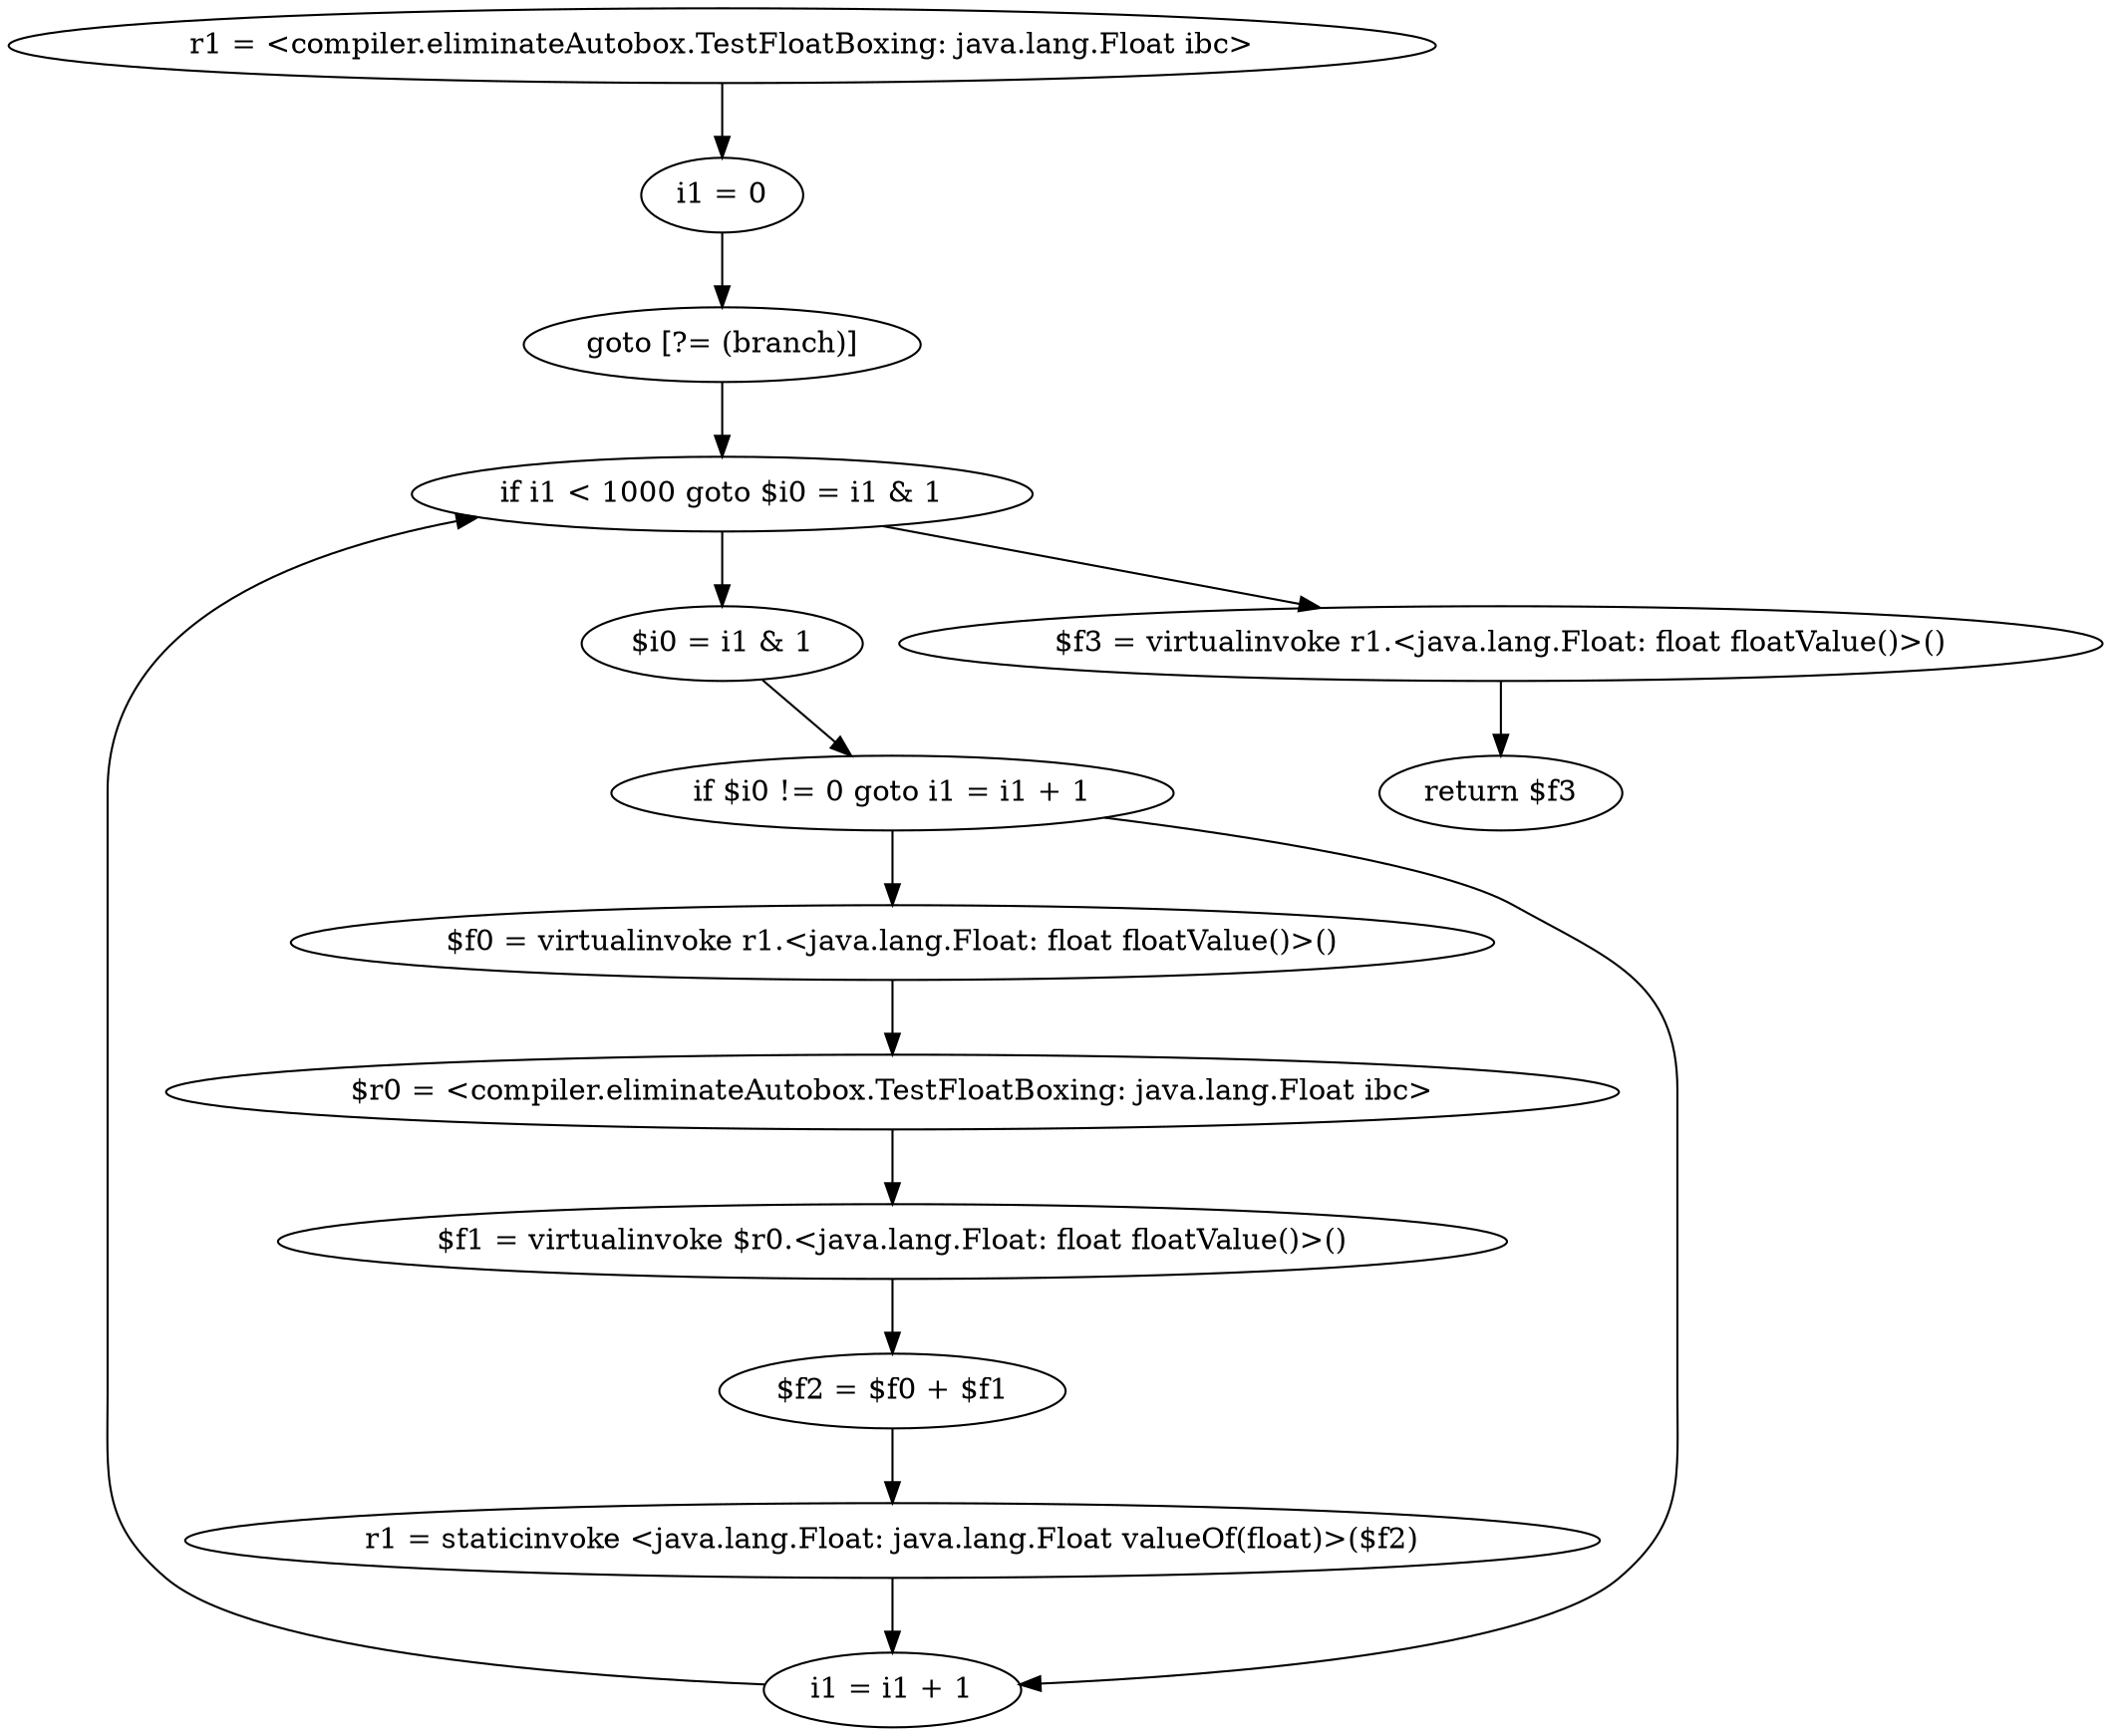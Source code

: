 digraph "unitGraph" {
    "r1 = <compiler.eliminateAutobox.TestFloatBoxing: java.lang.Float ibc>"
    "i1 = 0"
    "goto [?= (branch)]"
    "$i0 = i1 & 1"
    "if $i0 != 0 goto i1 = i1 + 1"
    "$f0 = virtualinvoke r1.<java.lang.Float: float floatValue()>()"
    "$r0 = <compiler.eliminateAutobox.TestFloatBoxing: java.lang.Float ibc>"
    "$f1 = virtualinvoke $r0.<java.lang.Float: float floatValue()>()"
    "$f2 = $f0 + $f1"
    "r1 = staticinvoke <java.lang.Float: java.lang.Float valueOf(float)>($f2)"
    "i1 = i1 + 1"
    "if i1 < 1000 goto $i0 = i1 & 1"
    "$f3 = virtualinvoke r1.<java.lang.Float: float floatValue()>()"
    "return $f3"
    "r1 = <compiler.eliminateAutobox.TestFloatBoxing: java.lang.Float ibc>"->"i1 = 0";
    "i1 = 0"->"goto [?= (branch)]";
    "goto [?= (branch)]"->"if i1 < 1000 goto $i0 = i1 & 1";
    "$i0 = i1 & 1"->"if $i0 != 0 goto i1 = i1 + 1";
    "if $i0 != 0 goto i1 = i1 + 1"->"$f0 = virtualinvoke r1.<java.lang.Float: float floatValue()>()";
    "if $i0 != 0 goto i1 = i1 + 1"->"i1 = i1 + 1";
    "$f0 = virtualinvoke r1.<java.lang.Float: float floatValue()>()"->"$r0 = <compiler.eliminateAutobox.TestFloatBoxing: java.lang.Float ibc>";
    "$r0 = <compiler.eliminateAutobox.TestFloatBoxing: java.lang.Float ibc>"->"$f1 = virtualinvoke $r0.<java.lang.Float: float floatValue()>()";
    "$f1 = virtualinvoke $r0.<java.lang.Float: float floatValue()>()"->"$f2 = $f0 + $f1";
    "$f2 = $f0 + $f1"->"r1 = staticinvoke <java.lang.Float: java.lang.Float valueOf(float)>($f2)";
    "r1 = staticinvoke <java.lang.Float: java.lang.Float valueOf(float)>($f2)"->"i1 = i1 + 1";
    "i1 = i1 + 1"->"if i1 < 1000 goto $i0 = i1 & 1";
    "if i1 < 1000 goto $i0 = i1 & 1"->"$f3 = virtualinvoke r1.<java.lang.Float: float floatValue()>()";
    "if i1 < 1000 goto $i0 = i1 & 1"->"$i0 = i1 & 1";
    "$f3 = virtualinvoke r1.<java.lang.Float: float floatValue()>()"->"return $f3";
}
